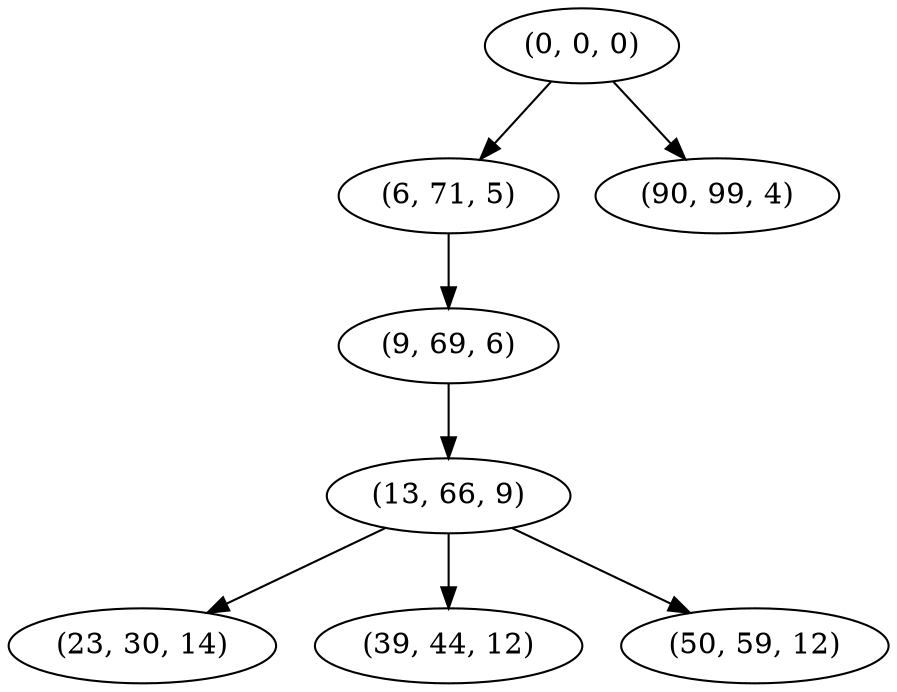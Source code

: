 digraph tree {
    "(0, 0, 0)";
    "(6, 71, 5)";
    "(9, 69, 6)";
    "(13, 66, 9)";
    "(23, 30, 14)";
    "(39, 44, 12)";
    "(50, 59, 12)";
    "(90, 99, 4)";
    "(0, 0, 0)" -> "(6, 71, 5)";
    "(0, 0, 0)" -> "(90, 99, 4)";
    "(6, 71, 5)" -> "(9, 69, 6)";
    "(9, 69, 6)" -> "(13, 66, 9)";
    "(13, 66, 9)" -> "(23, 30, 14)";
    "(13, 66, 9)" -> "(39, 44, 12)";
    "(13, 66, 9)" -> "(50, 59, 12)";
}
